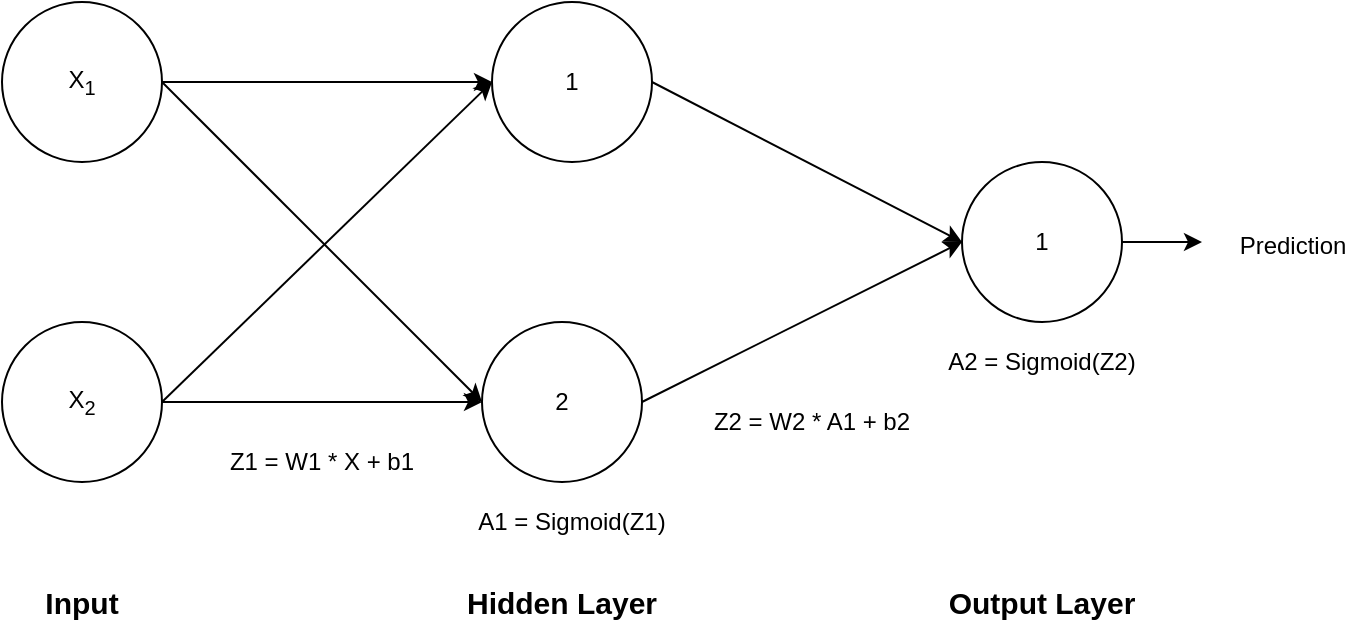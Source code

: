 <mxfile version="14.9.8" type="device"><diagram id="CjfZfq-k-EDpp4jfqzKP" name="Page-1"><mxGraphModel dx="1038" dy="508" grid="1" gridSize="10" guides="1" tooltips="1" connect="1" arrows="1" fold="1" page="1" pageScale="1" pageWidth="850" pageHeight="1100" math="0" shadow="0"><root><mxCell id="0"/><mxCell id="1" parent="0"/><mxCell id="00nRDlpZOR4SmL23KbPm-5" style="rounded=0;orthogonalLoop=1;jettySize=auto;html=1;exitX=1;exitY=0.5;exitDx=0;exitDy=0;entryX=0;entryY=0.5;entryDx=0;entryDy=0;" edge="1" parent="1" source="00nRDlpZOR4SmL23KbPm-1" target="00nRDlpZOR4SmL23KbPm-3"><mxGeometry relative="1" as="geometry"/></mxCell><mxCell id="00nRDlpZOR4SmL23KbPm-14" style="edgeStyle=none;rounded=0;orthogonalLoop=1;jettySize=auto;html=1;exitX=1;exitY=0.5;exitDx=0;exitDy=0;entryX=0;entryY=0.5;entryDx=0;entryDy=0;" edge="1" parent="1" source="00nRDlpZOR4SmL23KbPm-1" target="00nRDlpZOR4SmL23KbPm-13"><mxGeometry relative="1" as="geometry"/></mxCell><mxCell id="00nRDlpZOR4SmL23KbPm-1" value="X&lt;sub&gt;1&lt;/sub&gt;" style="ellipse;whiteSpace=wrap;html=1;aspect=fixed;" vertex="1" parent="1"><mxGeometry x="85" y="160" width="80" height="80" as="geometry"/></mxCell><mxCell id="00nRDlpZOR4SmL23KbPm-6" style="edgeStyle=none;rounded=0;orthogonalLoop=1;jettySize=auto;html=1;exitX=1;exitY=0.5;exitDx=0;exitDy=0;entryX=0;entryY=0.5;entryDx=0;entryDy=0;" edge="1" parent="1" source="00nRDlpZOR4SmL23KbPm-2" target="00nRDlpZOR4SmL23KbPm-3"><mxGeometry relative="1" as="geometry"/></mxCell><mxCell id="00nRDlpZOR4SmL23KbPm-15" style="edgeStyle=none;rounded=0;orthogonalLoop=1;jettySize=auto;html=1;exitX=1;exitY=0.5;exitDx=0;exitDy=0;" edge="1" parent="1" source="00nRDlpZOR4SmL23KbPm-2"><mxGeometry relative="1" as="geometry"><mxPoint x="325" y="360" as="targetPoint"/></mxGeometry></mxCell><mxCell id="00nRDlpZOR4SmL23KbPm-2" value="X&lt;sub&gt;2&lt;/sub&gt;" style="ellipse;whiteSpace=wrap;html=1;aspect=fixed;" vertex="1" parent="1"><mxGeometry x="85" y="320" width="80" height="80" as="geometry"/></mxCell><mxCell id="00nRDlpZOR4SmL23KbPm-7" style="edgeStyle=none;rounded=0;orthogonalLoop=1;jettySize=auto;html=1;exitX=1;exitY=0.5;exitDx=0;exitDy=0;entryX=0;entryY=0.5;entryDx=0;entryDy=0;" edge="1" parent="1" source="00nRDlpZOR4SmL23KbPm-3" target="00nRDlpZOR4SmL23KbPm-4"><mxGeometry relative="1" as="geometry"/></mxCell><mxCell id="00nRDlpZOR4SmL23KbPm-3" value="1" style="ellipse;whiteSpace=wrap;html=1;aspect=fixed;" vertex="1" parent="1"><mxGeometry x="330" y="160" width="80" height="80" as="geometry"/></mxCell><mxCell id="00nRDlpZOR4SmL23KbPm-22" style="edgeStyle=none;rounded=0;orthogonalLoop=1;jettySize=auto;html=1;exitX=1;exitY=0.5;exitDx=0;exitDy=0;fontSize=15;" edge="1" parent="1" source="00nRDlpZOR4SmL23KbPm-4"><mxGeometry relative="1" as="geometry"><mxPoint x="685" y="280" as="targetPoint"/></mxGeometry></mxCell><mxCell id="00nRDlpZOR4SmL23KbPm-4" value="1" style="ellipse;whiteSpace=wrap;html=1;aspect=fixed;" vertex="1" parent="1"><mxGeometry x="565" y="240" width="80" height="80" as="geometry"/></mxCell><mxCell id="00nRDlpZOR4SmL23KbPm-9" value="Z1 = W1 * X + b1" style="text;html=1;strokeColor=none;fillColor=none;align=center;verticalAlign=middle;whiteSpace=wrap;rounded=0;" vertex="1" parent="1"><mxGeometry x="195" y="380" width="100" height="20" as="geometry"/></mxCell><mxCell id="00nRDlpZOR4SmL23KbPm-10" value="Z2 = W2 * A1 + b2" style="text;html=1;strokeColor=none;fillColor=none;align=center;verticalAlign=middle;whiteSpace=wrap;rounded=0;" vertex="1" parent="1"><mxGeometry x="435" y="360" width="110" height="20" as="geometry"/></mxCell><mxCell id="00nRDlpZOR4SmL23KbPm-11" value="A1 = Sigmoid(Z1)" style="text;html=1;strokeColor=none;fillColor=none;align=center;verticalAlign=middle;whiteSpace=wrap;rounded=0;" vertex="1" parent="1"><mxGeometry x="310" y="410" width="120" height="20" as="geometry"/></mxCell><mxCell id="00nRDlpZOR4SmL23KbPm-12" value="A2 = Sigmoid(Z2)" style="text;html=1;strokeColor=none;fillColor=none;align=center;verticalAlign=middle;whiteSpace=wrap;rounded=0;" vertex="1" parent="1"><mxGeometry x="545" y="330" width="120" height="20" as="geometry"/></mxCell><mxCell id="00nRDlpZOR4SmL23KbPm-16" style="edgeStyle=none;rounded=0;orthogonalLoop=1;jettySize=auto;html=1;exitX=1;exitY=0.5;exitDx=0;exitDy=0;entryX=0;entryY=0.5;entryDx=0;entryDy=0;" edge="1" parent="1" source="00nRDlpZOR4SmL23KbPm-13" target="00nRDlpZOR4SmL23KbPm-4"><mxGeometry relative="1" as="geometry"/></mxCell><mxCell id="00nRDlpZOR4SmL23KbPm-13" value="2" style="ellipse;whiteSpace=wrap;html=1;aspect=fixed;" vertex="1" parent="1"><mxGeometry x="325" y="320" width="80" height="80" as="geometry"/></mxCell><mxCell id="00nRDlpZOR4SmL23KbPm-19" value="Input" style="text;html=1;strokeColor=none;fillColor=none;align=center;verticalAlign=middle;whiteSpace=wrap;rounded=0;fontSize=15;fontStyle=1" vertex="1" parent="1"><mxGeometry x="105" y="450" width="40" height="20" as="geometry"/></mxCell><mxCell id="00nRDlpZOR4SmL23KbPm-20" value="Hidden Layer" style="text;html=1;strokeColor=none;fillColor=none;align=center;verticalAlign=middle;whiteSpace=wrap;rounded=0;fontSize=15;fontStyle=1" vertex="1" parent="1"><mxGeometry x="315" y="450" width="100" height="20" as="geometry"/></mxCell><mxCell id="00nRDlpZOR4SmL23KbPm-21" value="Output Layer" style="text;html=1;strokeColor=none;fillColor=none;align=center;verticalAlign=middle;whiteSpace=wrap;rounded=0;fontSize=15;fontStyle=1" vertex="1" parent="1"><mxGeometry x="555" y="450" width="100" height="20" as="geometry"/></mxCell><mxCell id="00nRDlpZOR4SmL23KbPm-24" value="&lt;font style=&quot;font-size: 12px&quot;&gt;Prediction&lt;/font&gt;" style="text;html=1;align=center;verticalAlign=middle;resizable=0;points=[];autosize=1;strokeColor=none;fontSize=15;" vertex="1" parent="1"><mxGeometry x="695" y="270" width="70" height="20" as="geometry"/></mxCell></root></mxGraphModel></diagram></mxfile>